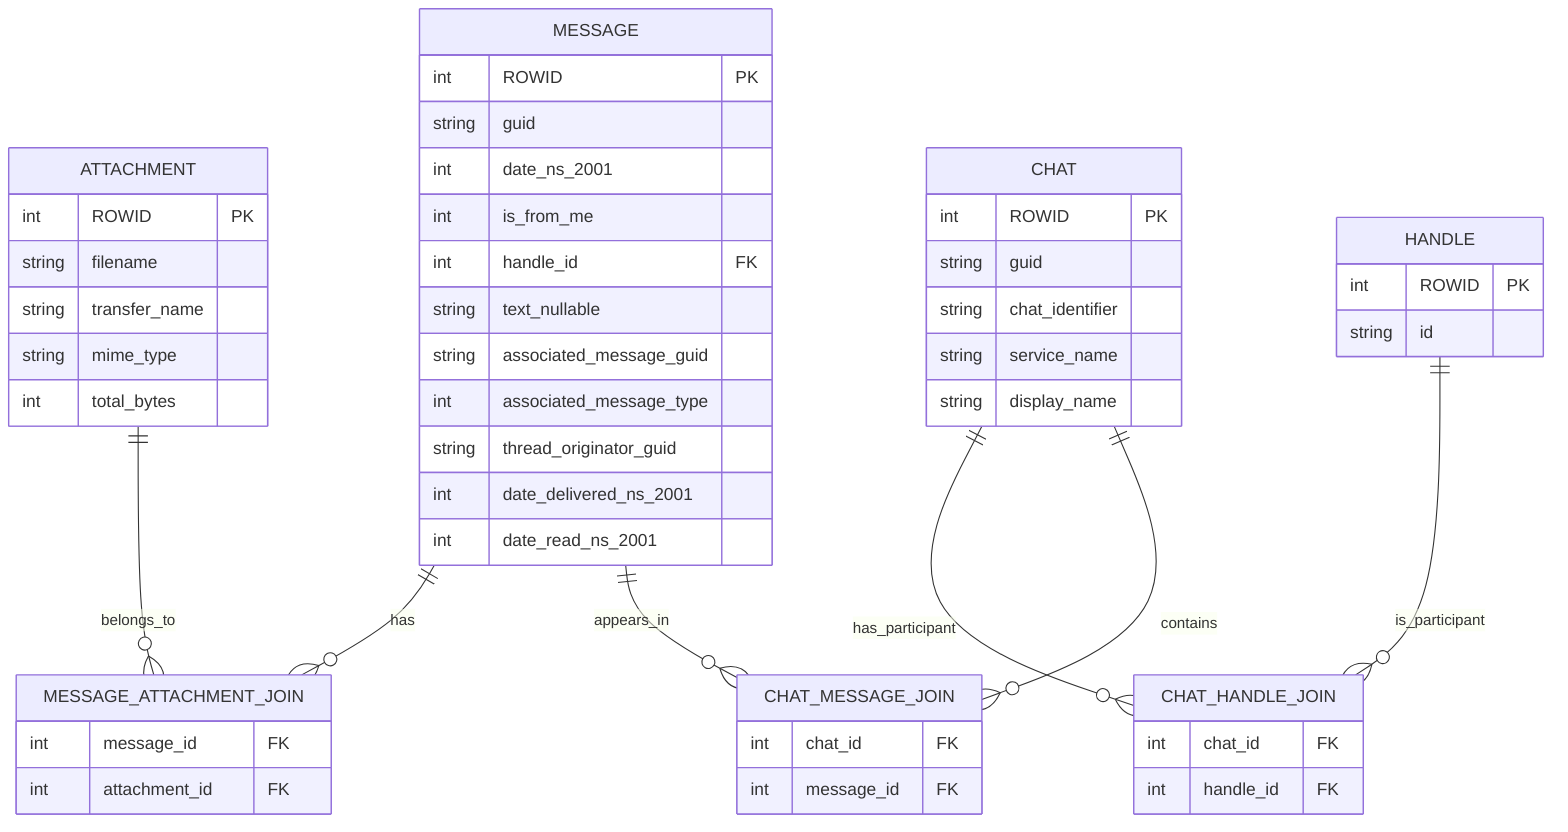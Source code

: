 erDiagram
  MESSAGE ||--o{ CHAT_MESSAGE_JOIN : appears_in
  CHAT ||--o{ CHAT_MESSAGE_JOIN : contains
  CHAT ||--o{ CHAT_HANDLE_JOIN : has_participant
  HANDLE ||--o{ CHAT_HANDLE_JOIN : is_participant
  MESSAGE ||--o{ MESSAGE_ATTACHMENT_JOIN : has
  ATTACHMENT ||--o{ MESSAGE_ATTACHMENT_JOIN : belongs_to

  MESSAGE {
    int ROWID PK
    string guid
    int date_ns_2001
    int is_from_me
    int handle_id FK
    string text_nullable
    string associated_message_guid
    int associated_message_type
    string thread_originator_guid
    int date_delivered_ns_2001
    int date_read_ns_2001
  }

  HANDLE {
    int ROWID PK
    string id
  }

  CHAT {
    int ROWID PK
    string guid
    string chat_identifier
    string service_name
    string display_name
  }

  CHAT_MESSAGE_JOIN {
    int chat_id FK
    int message_id FK
  }

  CHAT_HANDLE_JOIN {
    int chat_id FK
    int handle_id FK
  }

  ATTACHMENT {
    int ROWID PK
    string filename
    string transfer_name
    string mime_type
    int total_bytes
  }

  MESSAGE_ATTACHMENT_JOIN {
    int message_id FK
    int attachment_id FK
  }